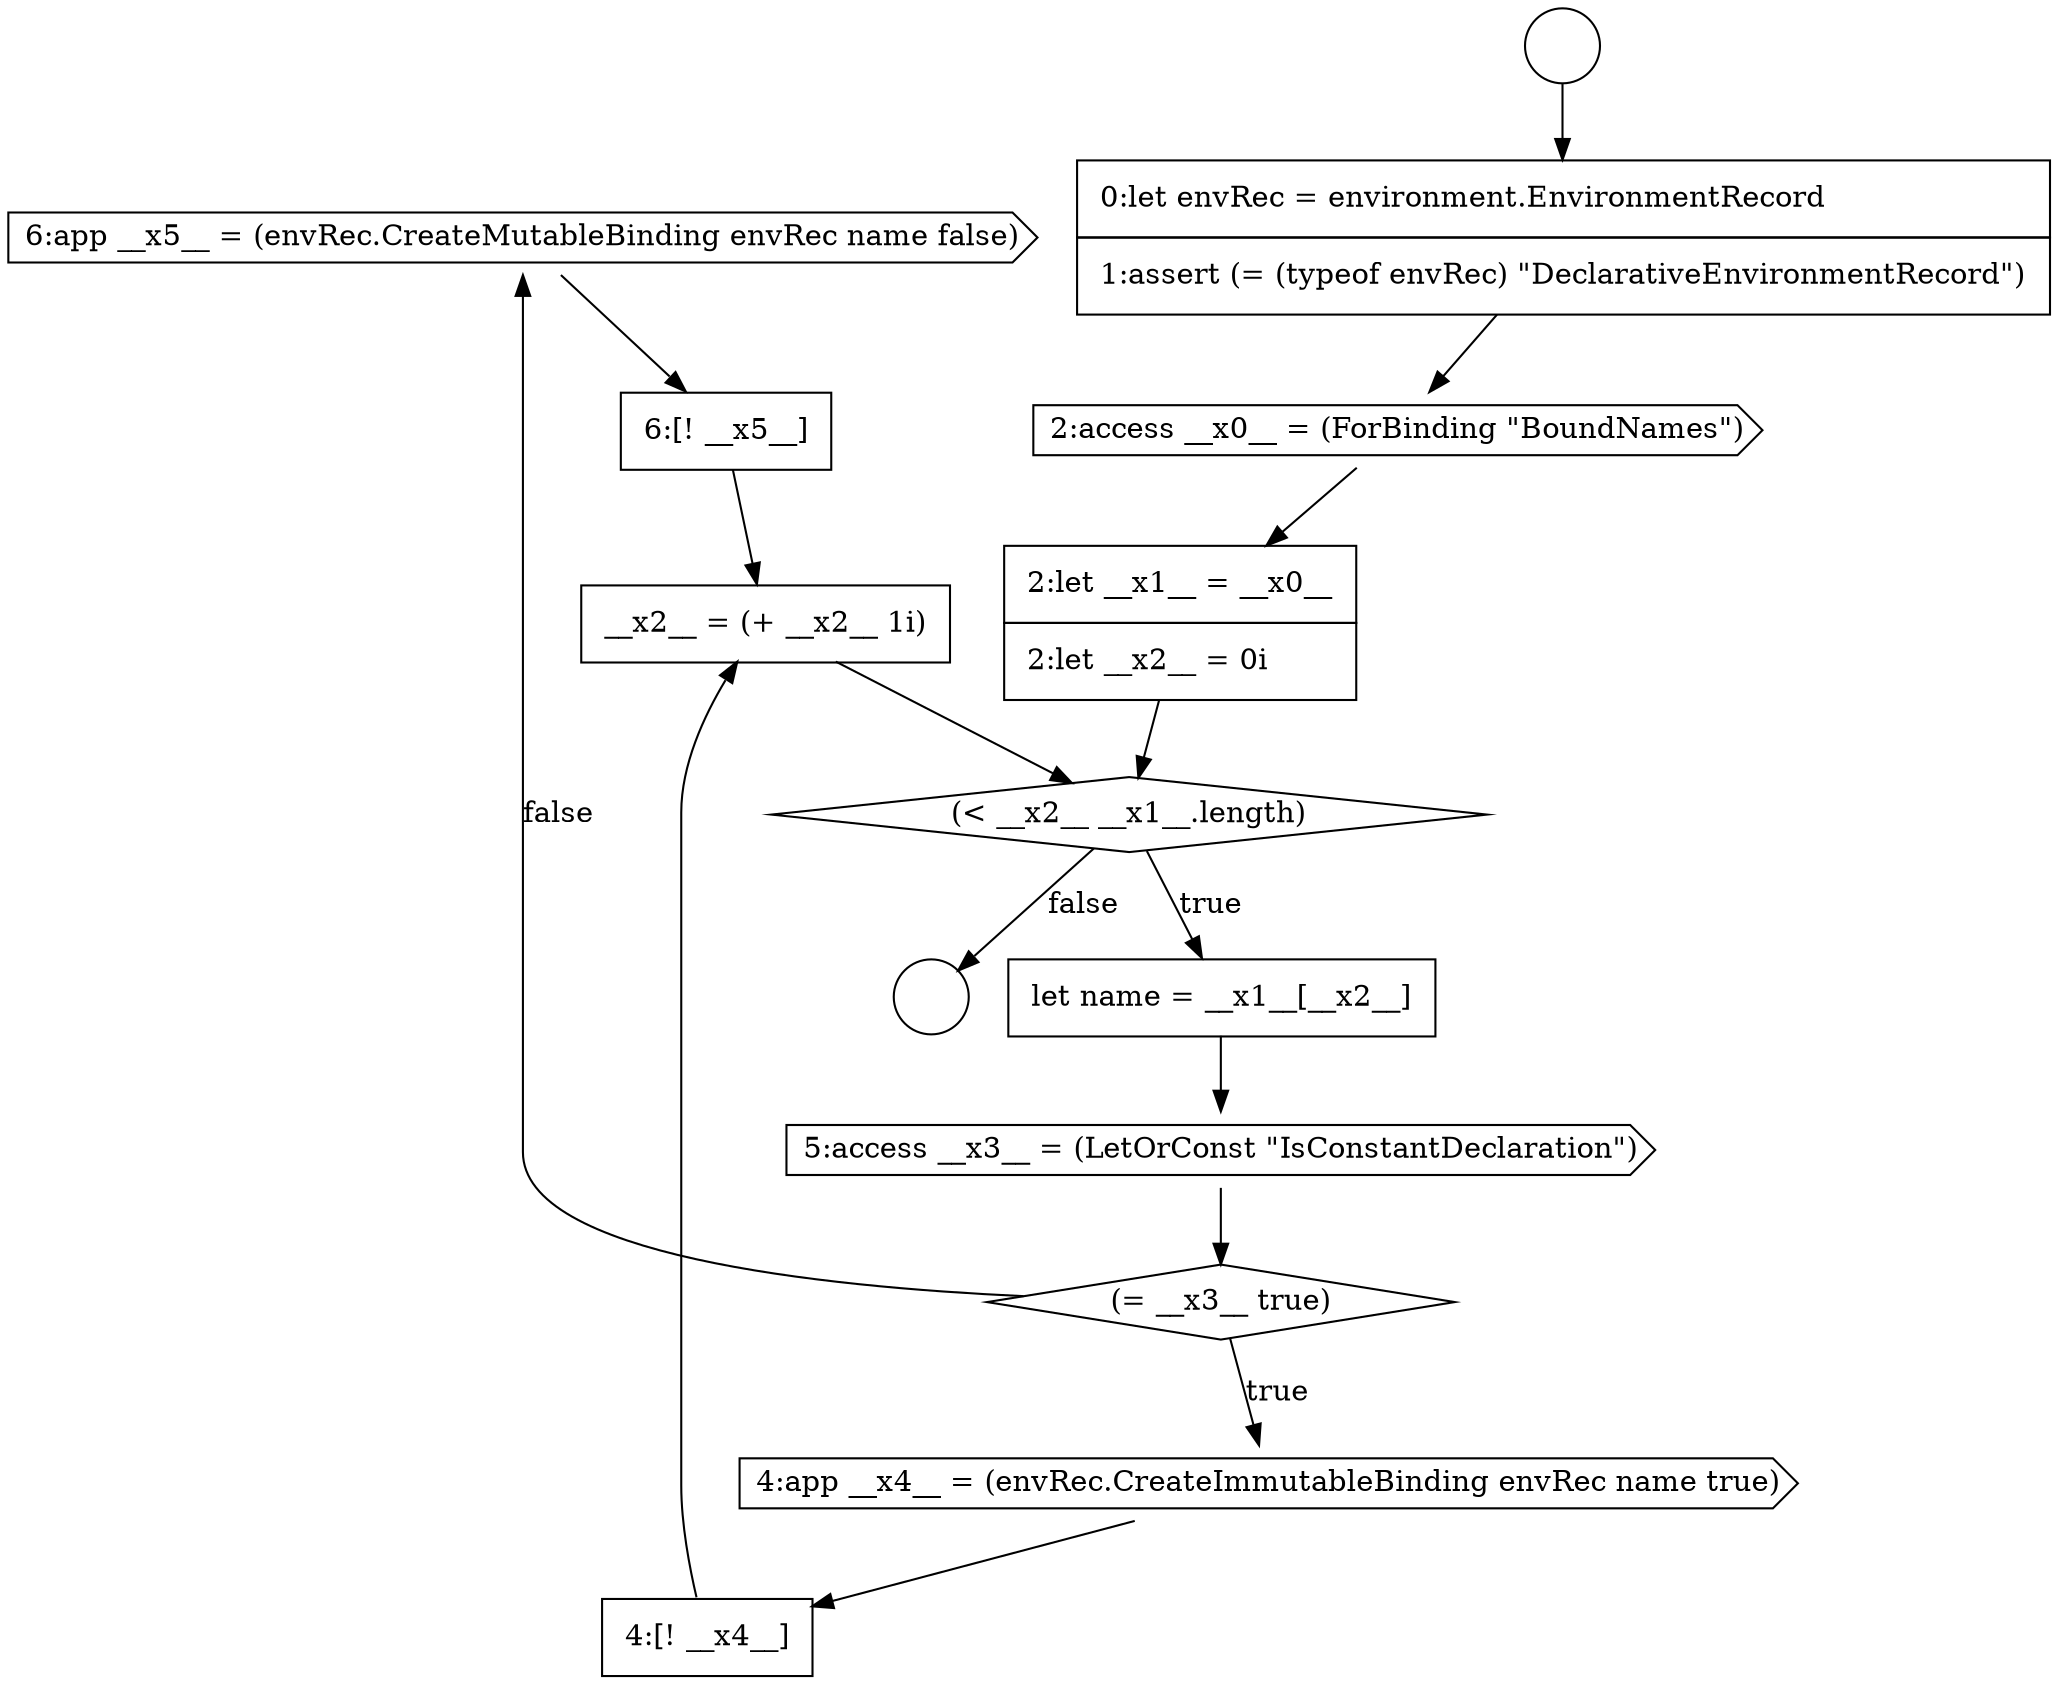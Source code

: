 digraph {
  node6669 [shape=cds, label=<<font color="black">6:app __x5__ = (envRec.CreateMutableBinding envRec name false)</font>> color="black" fillcolor="white" style=filled]
  node6665 [shape=cds, label=<<font color="black">5:access __x3__ = (LetOrConst &quot;IsConstantDeclaration&quot;)</font>> color="black" fillcolor="white" style=filled]
  node6662 [shape=none, margin=0, label=<<font color="black">
    <table border="0" cellborder="1" cellspacing="0" cellpadding="10">
      <tr><td align="left">2:let __x1__ = __x0__</td></tr>
      <tr><td align="left">2:let __x2__ = 0i</td></tr>
    </table>
  </font>> color="black" fillcolor="white" style=filled]
  node6670 [shape=none, margin=0, label=<<font color="black">
    <table border="0" cellborder="1" cellspacing="0" cellpadding="10">
      <tr><td align="left">6:[! __x5__]</td></tr>
    </table>
  </font>> color="black" fillcolor="white" style=filled]
  node6666 [shape=diamond, label=<<font color="black">(= __x3__ true)</font>> color="black" fillcolor="white" style=filled]
  node6661 [shape=cds, label=<<font color="black">2:access __x0__ = (ForBinding &quot;BoundNames&quot;)</font>> color="black" fillcolor="white" style=filled]
  node6667 [shape=cds, label=<<font color="black">4:app __x4__ = (envRec.CreateImmutableBinding envRec name true)</font>> color="black" fillcolor="white" style=filled]
  node6660 [shape=none, margin=0, label=<<font color="black">
    <table border="0" cellborder="1" cellspacing="0" cellpadding="10">
      <tr><td align="left">0:let envRec = environment.EnvironmentRecord</td></tr>
      <tr><td align="left">1:assert (= (typeof envRec) &quot;DeclarativeEnvironmentRecord&quot;)</td></tr>
    </table>
  </font>> color="black" fillcolor="white" style=filled]
  node6671 [shape=none, margin=0, label=<<font color="black">
    <table border="0" cellborder="1" cellspacing="0" cellpadding="10">
      <tr><td align="left">__x2__ = (+ __x2__ 1i)</td></tr>
    </table>
  </font>> color="black" fillcolor="white" style=filled]
  node6658 [shape=circle label=" " color="black" fillcolor="white" style=filled]
  node6659 [shape=circle label=" " color="black" fillcolor="white" style=filled]
  node6664 [shape=none, margin=0, label=<<font color="black">
    <table border="0" cellborder="1" cellspacing="0" cellpadding="10">
      <tr><td align="left">let name = __x1__[__x2__]</td></tr>
    </table>
  </font>> color="black" fillcolor="white" style=filled]
  node6663 [shape=diamond, label=<<font color="black">(&lt; __x2__ __x1__.length)</font>> color="black" fillcolor="white" style=filled]
  node6668 [shape=none, margin=0, label=<<font color="black">
    <table border="0" cellborder="1" cellspacing="0" cellpadding="10">
      <tr><td align="left">4:[! __x4__]</td></tr>
    </table>
  </font>> color="black" fillcolor="white" style=filled]
  node6658 -> node6660 [ color="black"]
  node6666 -> node6667 [label=<<font color="black">true</font>> color="black"]
  node6666 -> node6669 [label=<<font color="black">false</font>> color="black"]
  node6660 -> node6661 [ color="black"]
  node6662 -> node6663 [ color="black"]
  node6664 -> node6665 [ color="black"]
  node6669 -> node6670 [ color="black"]
  node6661 -> node6662 [ color="black"]
  node6665 -> node6666 [ color="black"]
  node6668 -> node6671 [ color="black"]
  node6667 -> node6668 [ color="black"]
  node6663 -> node6664 [label=<<font color="black">true</font>> color="black"]
  node6663 -> node6659 [label=<<font color="black">false</font>> color="black"]
  node6670 -> node6671 [ color="black"]
  node6671 -> node6663 [ color="black"]
}
